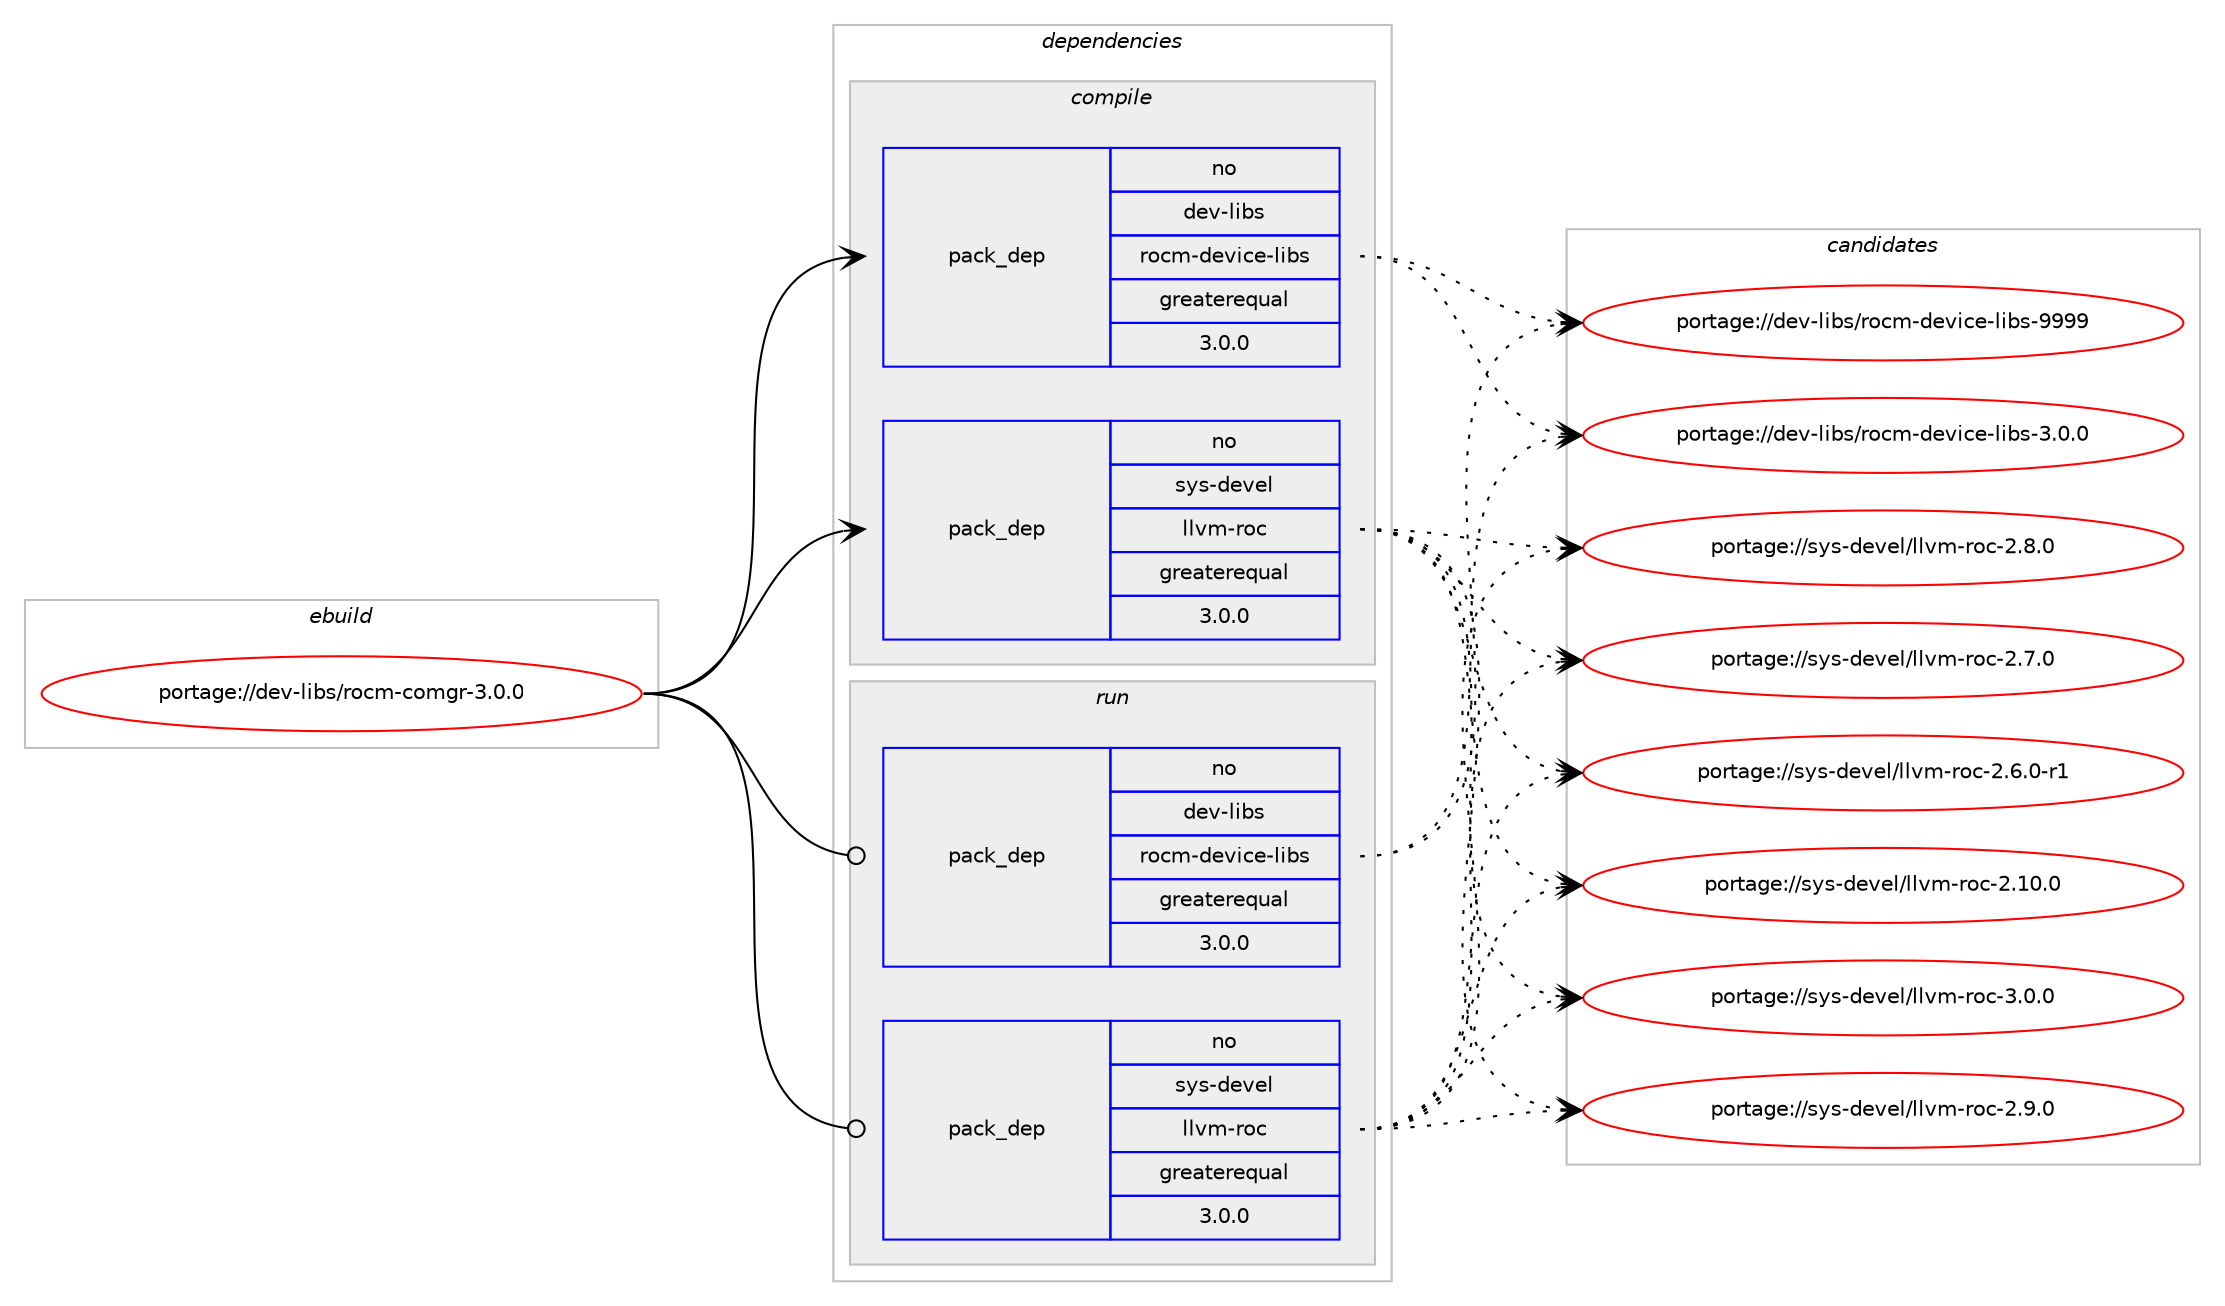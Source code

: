 digraph prolog {

# *************
# Graph options
# *************

newrank=true;
concentrate=true;
compound=true;
graph [rankdir=LR,fontname=Helvetica,fontsize=10,ranksep=1.5];#, ranksep=2.5, nodesep=0.2];
edge  [arrowhead=vee];
node  [fontname=Helvetica,fontsize=10];

# **********
# The ebuild
# **********

subgraph cluster_leftcol {
color=gray;
label=<<i>ebuild</i>>;
id [label="portage://dev-libs/rocm-comgr-3.0.0", color=red, width=4, href="../dev-libs/rocm-comgr-3.0.0.svg"];
}

# ****************
# The dependencies
# ****************

subgraph cluster_midcol {
color=gray;
label=<<i>dependencies</i>>;
subgraph cluster_compile {
fillcolor="#eeeeee";
style=filled;
label=<<i>compile</i>>;
subgraph pack378871 {
dependency508035 [label=<<TABLE BORDER="0" CELLBORDER="1" CELLSPACING="0" CELLPADDING="4" WIDTH="220"><TR><TD ROWSPAN="6" CELLPADDING="30">pack_dep</TD></TR><TR><TD WIDTH="110">no</TD></TR><TR><TD>dev-libs</TD></TR><TR><TD>rocm-device-libs</TD></TR><TR><TD>greaterequal</TD></TR><TR><TD>3.0.0</TD></TR></TABLE>>, shape=none, color=blue];
}
id:e -> dependency508035:w [weight=20,style="solid",arrowhead="vee"];
subgraph pack378872 {
dependency508036 [label=<<TABLE BORDER="0" CELLBORDER="1" CELLSPACING="0" CELLPADDING="4" WIDTH="220"><TR><TD ROWSPAN="6" CELLPADDING="30">pack_dep</TD></TR><TR><TD WIDTH="110">no</TD></TR><TR><TD>sys-devel</TD></TR><TR><TD>llvm-roc</TD></TR><TR><TD>greaterequal</TD></TR><TR><TD>3.0.0</TD></TR></TABLE>>, shape=none, color=blue];
}
id:e -> dependency508036:w [weight=20,style="solid",arrowhead="vee"];
}
subgraph cluster_compileandrun {
fillcolor="#eeeeee";
style=filled;
label=<<i>compile and run</i>>;
}
subgraph cluster_run {
fillcolor="#eeeeee";
style=filled;
label=<<i>run</i>>;
subgraph pack378873 {
dependency508037 [label=<<TABLE BORDER="0" CELLBORDER="1" CELLSPACING="0" CELLPADDING="4" WIDTH="220"><TR><TD ROWSPAN="6" CELLPADDING="30">pack_dep</TD></TR><TR><TD WIDTH="110">no</TD></TR><TR><TD>dev-libs</TD></TR><TR><TD>rocm-device-libs</TD></TR><TR><TD>greaterequal</TD></TR><TR><TD>3.0.0</TD></TR></TABLE>>, shape=none, color=blue];
}
id:e -> dependency508037:w [weight=20,style="solid",arrowhead="odot"];
subgraph pack378874 {
dependency508038 [label=<<TABLE BORDER="0" CELLBORDER="1" CELLSPACING="0" CELLPADDING="4" WIDTH="220"><TR><TD ROWSPAN="6" CELLPADDING="30">pack_dep</TD></TR><TR><TD WIDTH="110">no</TD></TR><TR><TD>sys-devel</TD></TR><TR><TD>llvm-roc</TD></TR><TR><TD>greaterequal</TD></TR><TR><TD>3.0.0</TD></TR></TABLE>>, shape=none, color=blue];
}
id:e -> dependency508038:w [weight=20,style="solid",arrowhead="odot"];
}
}

# **************
# The candidates
# **************

subgraph cluster_choices {
rank=same;
color=gray;
label=<<i>candidates</i>>;

subgraph choice378871 {
color=black;
nodesep=1;
choice10010111845108105981154711411199109451001011181059910145108105981154557575757 [label="portage://dev-libs/rocm-device-libs-9999", color=red, width=4,href="../dev-libs/rocm-device-libs-9999.svg"];
choice1001011184510810598115471141119910945100101118105991014510810598115455146484648 [label="portage://dev-libs/rocm-device-libs-3.0.0", color=red, width=4,href="../dev-libs/rocm-device-libs-3.0.0.svg"];
dependency508035:e -> choice10010111845108105981154711411199109451001011181059910145108105981154557575757:w [style=dotted,weight="100"];
dependency508035:e -> choice1001011184510810598115471141119910945100101118105991014510810598115455146484648:w [style=dotted,weight="100"];
}
subgraph choice378872 {
color=black;
nodesep=1;
choice11512111545100101118101108471081081181094511411199455146484648 [label="portage://sys-devel/llvm-roc-3.0.0", color=red, width=4,href="../sys-devel/llvm-roc-3.0.0.svg"];
choice11512111545100101118101108471081081181094511411199455046574648 [label="portage://sys-devel/llvm-roc-2.9.0", color=red, width=4,href="../sys-devel/llvm-roc-2.9.0.svg"];
choice11512111545100101118101108471081081181094511411199455046564648 [label="portage://sys-devel/llvm-roc-2.8.0", color=red, width=4,href="../sys-devel/llvm-roc-2.8.0.svg"];
choice11512111545100101118101108471081081181094511411199455046554648 [label="portage://sys-devel/llvm-roc-2.7.0", color=red, width=4,href="../sys-devel/llvm-roc-2.7.0.svg"];
choice115121115451001011181011084710810811810945114111994550465446484511449 [label="portage://sys-devel/llvm-roc-2.6.0-r1", color=red, width=4,href="../sys-devel/llvm-roc-2.6.0-r1.svg"];
choice1151211154510010111810110847108108118109451141119945504649484648 [label="portage://sys-devel/llvm-roc-2.10.0", color=red, width=4,href="../sys-devel/llvm-roc-2.10.0.svg"];
dependency508036:e -> choice11512111545100101118101108471081081181094511411199455146484648:w [style=dotted,weight="100"];
dependency508036:e -> choice11512111545100101118101108471081081181094511411199455046574648:w [style=dotted,weight="100"];
dependency508036:e -> choice11512111545100101118101108471081081181094511411199455046564648:w [style=dotted,weight="100"];
dependency508036:e -> choice11512111545100101118101108471081081181094511411199455046554648:w [style=dotted,weight="100"];
dependency508036:e -> choice115121115451001011181011084710810811810945114111994550465446484511449:w [style=dotted,weight="100"];
dependency508036:e -> choice1151211154510010111810110847108108118109451141119945504649484648:w [style=dotted,weight="100"];
}
subgraph choice378873 {
color=black;
nodesep=1;
choice10010111845108105981154711411199109451001011181059910145108105981154557575757 [label="portage://dev-libs/rocm-device-libs-9999", color=red, width=4,href="../dev-libs/rocm-device-libs-9999.svg"];
choice1001011184510810598115471141119910945100101118105991014510810598115455146484648 [label="portage://dev-libs/rocm-device-libs-3.0.0", color=red, width=4,href="../dev-libs/rocm-device-libs-3.0.0.svg"];
dependency508037:e -> choice10010111845108105981154711411199109451001011181059910145108105981154557575757:w [style=dotted,weight="100"];
dependency508037:e -> choice1001011184510810598115471141119910945100101118105991014510810598115455146484648:w [style=dotted,weight="100"];
}
subgraph choice378874 {
color=black;
nodesep=1;
choice11512111545100101118101108471081081181094511411199455146484648 [label="portage://sys-devel/llvm-roc-3.0.0", color=red, width=4,href="../sys-devel/llvm-roc-3.0.0.svg"];
choice11512111545100101118101108471081081181094511411199455046574648 [label="portage://sys-devel/llvm-roc-2.9.0", color=red, width=4,href="../sys-devel/llvm-roc-2.9.0.svg"];
choice11512111545100101118101108471081081181094511411199455046564648 [label="portage://sys-devel/llvm-roc-2.8.0", color=red, width=4,href="../sys-devel/llvm-roc-2.8.0.svg"];
choice11512111545100101118101108471081081181094511411199455046554648 [label="portage://sys-devel/llvm-roc-2.7.0", color=red, width=4,href="../sys-devel/llvm-roc-2.7.0.svg"];
choice115121115451001011181011084710810811810945114111994550465446484511449 [label="portage://sys-devel/llvm-roc-2.6.0-r1", color=red, width=4,href="../sys-devel/llvm-roc-2.6.0-r1.svg"];
choice1151211154510010111810110847108108118109451141119945504649484648 [label="portage://sys-devel/llvm-roc-2.10.0", color=red, width=4,href="../sys-devel/llvm-roc-2.10.0.svg"];
dependency508038:e -> choice11512111545100101118101108471081081181094511411199455146484648:w [style=dotted,weight="100"];
dependency508038:e -> choice11512111545100101118101108471081081181094511411199455046574648:w [style=dotted,weight="100"];
dependency508038:e -> choice11512111545100101118101108471081081181094511411199455046564648:w [style=dotted,weight="100"];
dependency508038:e -> choice11512111545100101118101108471081081181094511411199455046554648:w [style=dotted,weight="100"];
dependency508038:e -> choice115121115451001011181011084710810811810945114111994550465446484511449:w [style=dotted,weight="100"];
dependency508038:e -> choice1151211154510010111810110847108108118109451141119945504649484648:w [style=dotted,weight="100"];
}
}

}
